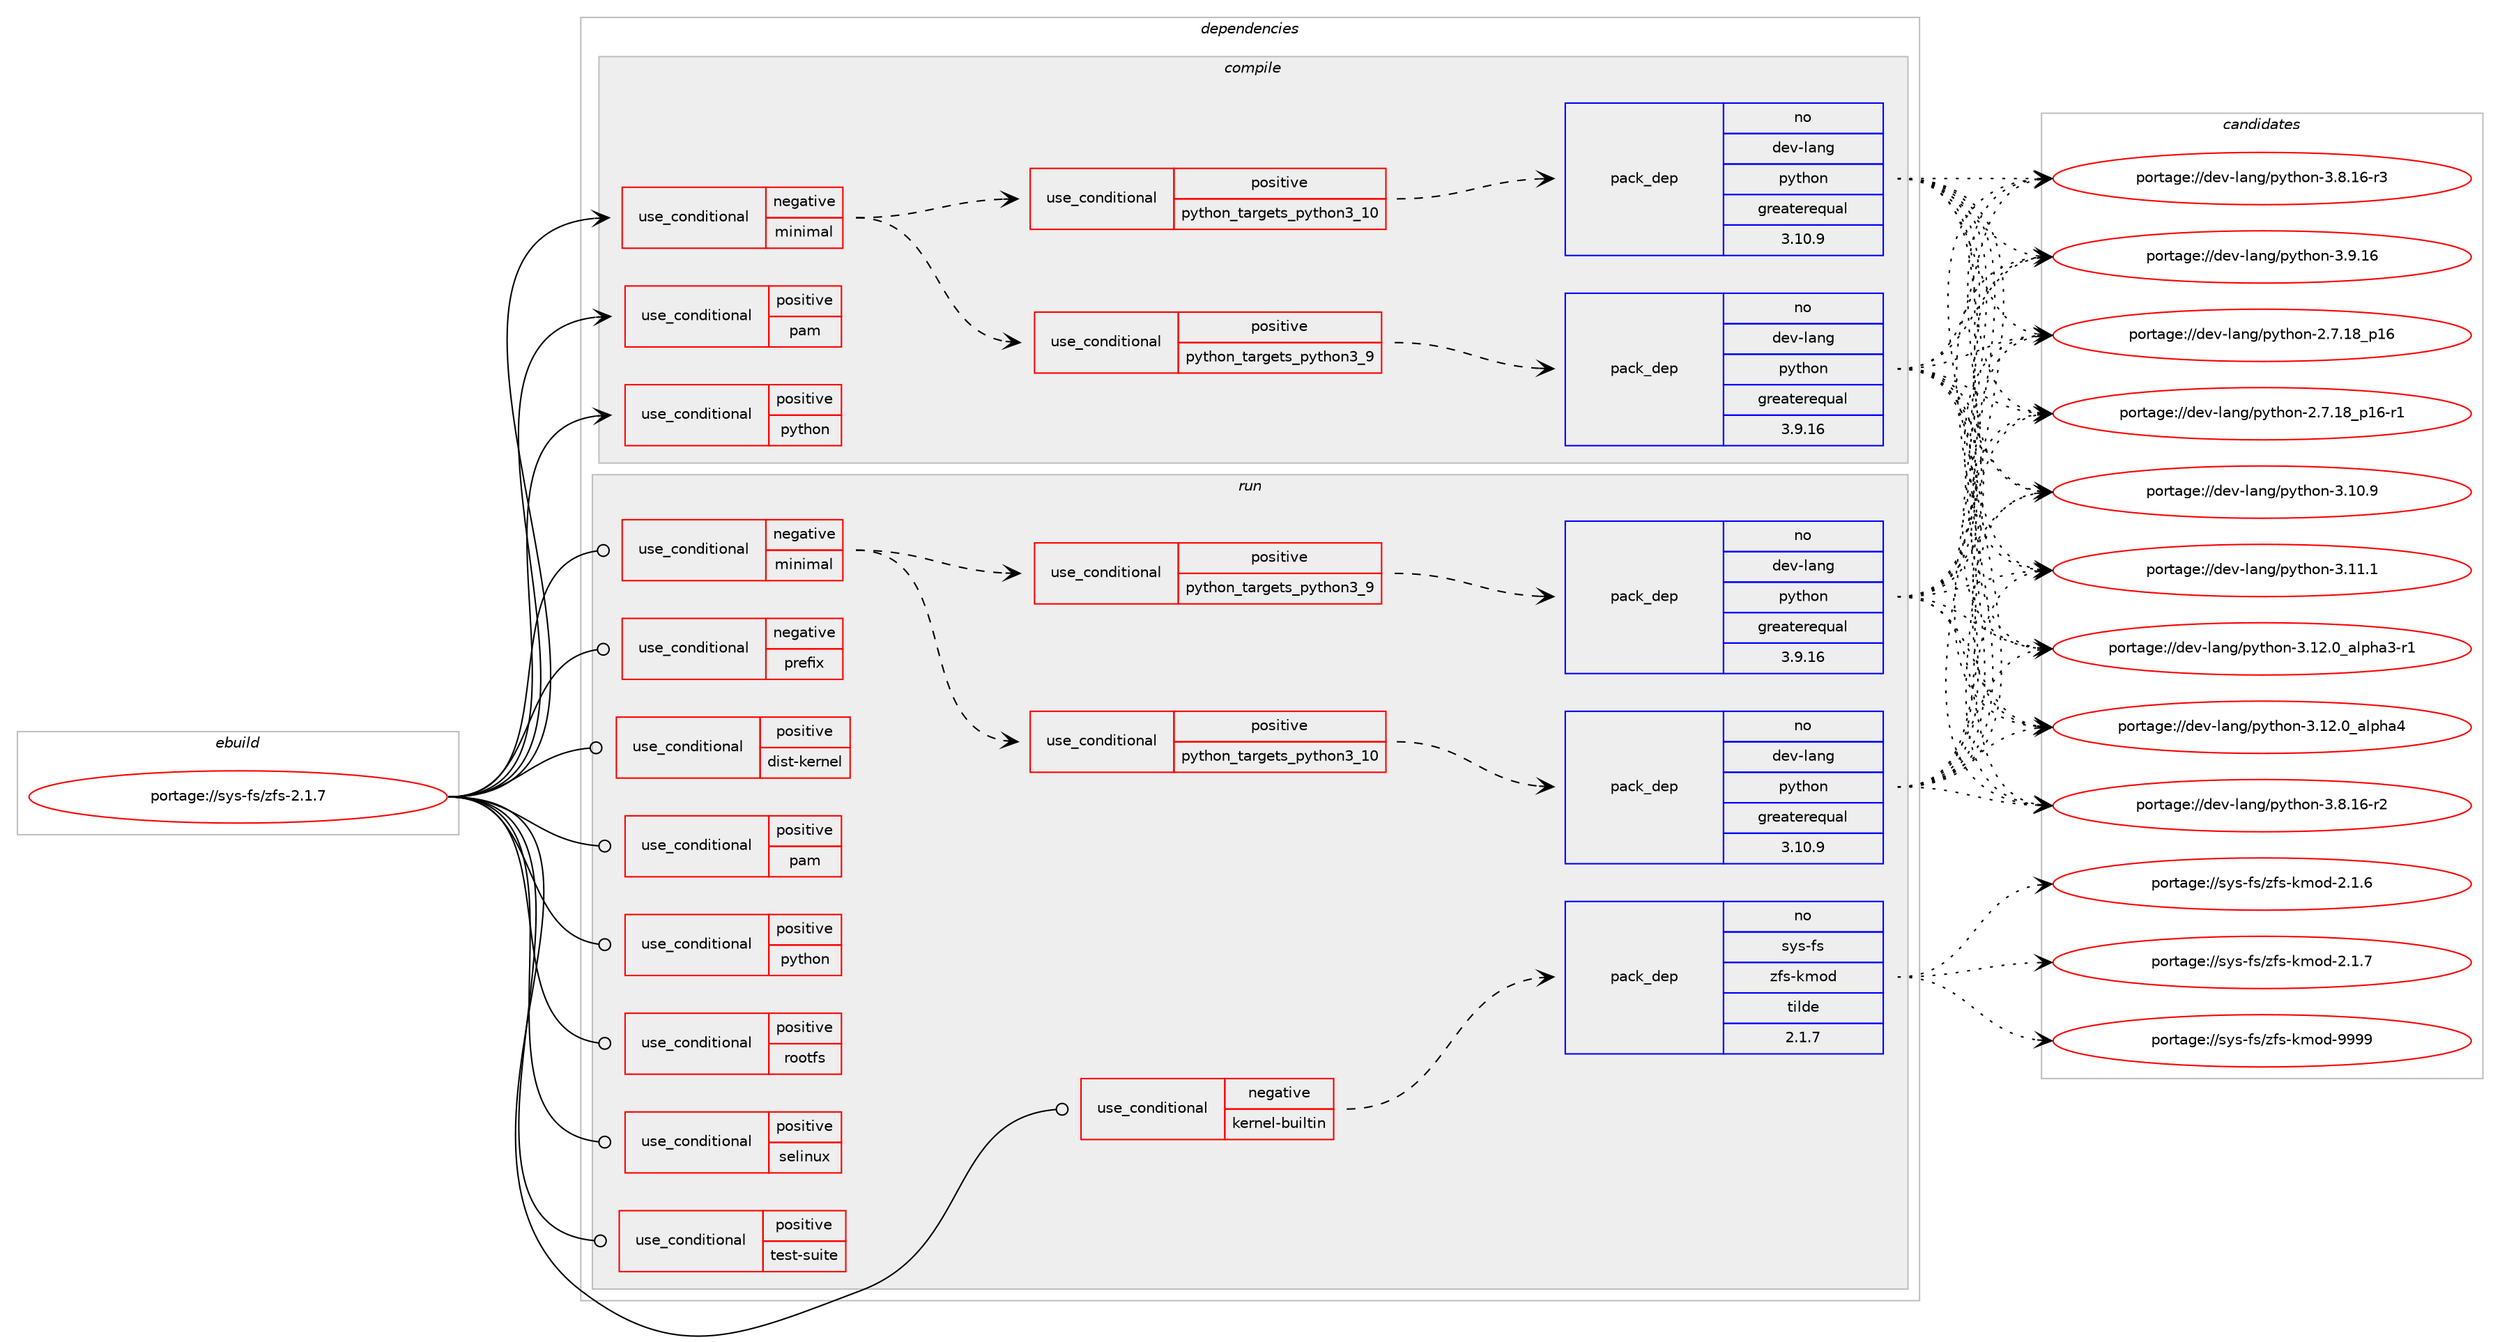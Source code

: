 digraph prolog {

# *************
# Graph options
# *************

newrank=true;
concentrate=true;
compound=true;
graph [rankdir=LR,fontname=Helvetica,fontsize=10,ranksep=1.5];#, ranksep=2.5, nodesep=0.2];
edge  [arrowhead=vee];
node  [fontname=Helvetica,fontsize=10];

# **********
# The ebuild
# **********

subgraph cluster_leftcol {
color=gray;
rank=same;
label=<<i>ebuild</i>>;
id [label="portage://sys-fs/zfs-2.1.7", color=red, width=4, href="../sys-fs/zfs-2.1.7.svg"];
}

# ****************
# The dependencies
# ****************

subgraph cluster_midcol {
color=gray;
label=<<i>dependencies</i>>;
subgraph cluster_compile {
fillcolor="#eeeeee";
style=filled;
label=<<i>compile</i>>;
subgraph cond6456 {
dependency10167 [label=<<TABLE BORDER="0" CELLBORDER="1" CELLSPACING="0" CELLPADDING="4"><TR><TD ROWSPAN="3" CELLPADDING="10">use_conditional</TD></TR><TR><TD>negative</TD></TR><TR><TD>minimal</TD></TR></TABLE>>, shape=none, color=red];
subgraph cond6457 {
dependency10168 [label=<<TABLE BORDER="0" CELLBORDER="1" CELLSPACING="0" CELLPADDING="4"><TR><TD ROWSPAN="3" CELLPADDING="10">use_conditional</TD></TR><TR><TD>positive</TD></TR><TR><TD>python_targets_python3_9</TD></TR></TABLE>>, shape=none, color=red];
subgraph pack3628 {
dependency10169 [label=<<TABLE BORDER="0" CELLBORDER="1" CELLSPACING="0" CELLPADDING="4" WIDTH="220"><TR><TD ROWSPAN="6" CELLPADDING="30">pack_dep</TD></TR><TR><TD WIDTH="110">no</TD></TR><TR><TD>dev-lang</TD></TR><TR><TD>python</TD></TR><TR><TD>greaterequal</TD></TR><TR><TD>3.9.16</TD></TR></TABLE>>, shape=none, color=blue];
}
dependency10168:e -> dependency10169:w [weight=20,style="dashed",arrowhead="vee"];
}
dependency10167:e -> dependency10168:w [weight=20,style="dashed",arrowhead="vee"];
subgraph cond6458 {
dependency10170 [label=<<TABLE BORDER="0" CELLBORDER="1" CELLSPACING="0" CELLPADDING="4"><TR><TD ROWSPAN="3" CELLPADDING="10">use_conditional</TD></TR><TR><TD>positive</TD></TR><TR><TD>python_targets_python3_10</TD></TR></TABLE>>, shape=none, color=red];
subgraph pack3629 {
dependency10171 [label=<<TABLE BORDER="0" CELLBORDER="1" CELLSPACING="0" CELLPADDING="4" WIDTH="220"><TR><TD ROWSPAN="6" CELLPADDING="30">pack_dep</TD></TR><TR><TD WIDTH="110">no</TD></TR><TR><TD>dev-lang</TD></TR><TR><TD>python</TD></TR><TR><TD>greaterequal</TD></TR><TR><TD>3.10.9</TD></TR></TABLE>>, shape=none, color=blue];
}
dependency10170:e -> dependency10171:w [weight=20,style="dashed",arrowhead="vee"];
}
dependency10167:e -> dependency10170:w [weight=20,style="dashed",arrowhead="vee"];
}
id:e -> dependency10167:w [weight=20,style="solid",arrowhead="vee"];
subgraph cond6459 {
dependency10172 [label=<<TABLE BORDER="0" CELLBORDER="1" CELLSPACING="0" CELLPADDING="4"><TR><TD ROWSPAN="3" CELLPADDING="10">use_conditional</TD></TR><TR><TD>positive</TD></TR><TR><TD>pam</TD></TR></TABLE>>, shape=none, color=red];
# *** BEGIN UNKNOWN DEPENDENCY TYPE (TODO) ***
# dependency10172 -> package_dependency(portage://sys-fs/zfs-2.1.7,install,no,sys-libs,pam,none,[,,],[],[])
# *** END UNKNOWN DEPENDENCY TYPE (TODO) ***

}
id:e -> dependency10172:w [weight=20,style="solid",arrowhead="vee"];
subgraph cond6460 {
dependency10173 [label=<<TABLE BORDER="0" CELLBORDER="1" CELLSPACING="0" CELLPADDING="4"><TR><TD ROWSPAN="3" CELLPADDING="10">use_conditional</TD></TR><TR><TD>positive</TD></TR><TR><TD>python</TD></TR></TABLE>>, shape=none, color=red];
# *** BEGIN UNKNOWN DEPENDENCY TYPE (TODO) ***
# dependency10173 -> package_dependency(portage://sys-fs/zfs-2.1.7,install,no,virtual,python-cffi,none,[,,],[],[use(optenable(python_targets_python3_9),negative),use(optenable(python_targets_python3_10),negative)])
# *** END UNKNOWN DEPENDENCY TYPE (TODO) ***

}
id:e -> dependency10173:w [weight=20,style="solid",arrowhead="vee"];
# *** BEGIN UNKNOWN DEPENDENCY TYPE (TODO) ***
# id -> package_dependency(portage://sys-fs/zfs-2.1.7,install,no,dev-libs,openssl,none,[,,],[slot(0),equal],[])
# *** END UNKNOWN DEPENDENCY TYPE (TODO) ***

# *** BEGIN UNKNOWN DEPENDENCY TYPE (TODO) ***
# id -> package_dependency(portage://sys-fs/zfs-2.1.7,install,no,net-libs,libtirpc,none,[,,],any_same_slot,[])
# *** END UNKNOWN DEPENDENCY TYPE (TODO) ***

# *** BEGIN UNKNOWN DEPENDENCY TYPE (TODO) ***
# id -> package_dependency(portage://sys-fs/zfs-2.1.7,install,no,sys-apps,util-linux,none,[,,],[],[])
# *** END UNKNOWN DEPENDENCY TYPE (TODO) ***

# *** BEGIN UNKNOWN DEPENDENCY TYPE (TODO) ***
# id -> package_dependency(portage://sys-fs/zfs-2.1.7,install,no,sys-libs,zlib,none,[,,],[],[])
# *** END UNKNOWN DEPENDENCY TYPE (TODO) ***

# *** BEGIN UNKNOWN DEPENDENCY TYPE (TODO) ***
# id -> package_dependency(portage://sys-fs/zfs-2.1.7,install,no,virtual,libudev,none,[,,],any_same_slot,[])
# *** END UNKNOWN DEPENDENCY TYPE (TODO) ***

}
subgraph cluster_compileandrun {
fillcolor="#eeeeee";
style=filled;
label=<<i>compile and run</i>>;
}
subgraph cluster_run {
fillcolor="#eeeeee";
style=filled;
label=<<i>run</i>>;
subgraph cond6461 {
dependency10174 [label=<<TABLE BORDER="0" CELLBORDER="1" CELLSPACING="0" CELLPADDING="4"><TR><TD ROWSPAN="3" CELLPADDING="10">use_conditional</TD></TR><TR><TD>negative</TD></TR><TR><TD>kernel-builtin</TD></TR></TABLE>>, shape=none, color=red];
subgraph pack3630 {
dependency10175 [label=<<TABLE BORDER="0" CELLBORDER="1" CELLSPACING="0" CELLPADDING="4" WIDTH="220"><TR><TD ROWSPAN="6" CELLPADDING="30">pack_dep</TD></TR><TR><TD WIDTH="110">no</TD></TR><TR><TD>sys-fs</TD></TR><TR><TD>zfs-kmod</TD></TR><TR><TD>tilde</TD></TR><TR><TD>2.1.7</TD></TR></TABLE>>, shape=none, color=blue];
}
dependency10174:e -> dependency10175:w [weight=20,style="dashed",arrowhead="vee"];
}
id:e -> dependency10174:w [weight=20,style="solid",arrowhead="odot"];
subgraph cond6462 {
dependency10176 [label=<<TABLE BORDER="0" CELLBORDER="1" CELLSPACING="0" CELLPADDING="4"><TR><TD ROWSPAN="3" CELLPADDING="10">use_conditional</TD></TR><TR><TD>negative</TD></TR><TR><TD>minimal</TD></TR></TABLE>>, shape=none, color=red];
subgraph cond6463 {
dependency10177 [label=<<TABLE BORDER="0" CELLBORDER="1" CELLSPACING="0" CELLPADDING="4"><TR><TD ROWSPAN="3" CELLPADDING="10">use_conditional</TD></TR><TR><TD>positive</TD></TR><TR><TD>python_targets_python3_9</TD></TR></TABLE>>, shape=none, color=red];
subgraph pack3631 {
dependency10178 [label=<<TABLE BORDER="0" CELLBORDER="1" CELLSPACING="0" CELLPADDING="4" WIDTH="220"><TR><TD ROWSPAN="6" CELLPADDING="30">pack_dep</TD></TR><TR><TD WIDTH="110">no</TD></TR><TR><TD>dev-lang</TD></TR><TR><TD>python</TD></TR><TR><TD>greaterequal</TD></TR><TR><TD>3.9.16</TD></TR></TABLE>>, shape=none, color=blue];
}
dependency10177:e -> dependency10178:w [weight=20,style="dashed",arrowhead="vee"];
}
dependency10176:e -> dependency10177:w [weight=20,style="dashed",arrowhead="vee"];
subgraph cond6464 {
dependency10179 [label=<<TABLE BORDER="0" CELLBORDER="1" CELLSPACING="0" CELLPADDING="4"><TR><TD ROWSPAN="3" CELLPADDING="10">use_conditional</TD></TR><TR><TD>positive</TD></TR><TR><TD>python_targets_python3_10</TD></TR></TABLE>>, shape=none, color=red];
subgraph pack3632 {
dependency10180 [label=<<TABLE BORDER="0" CELLBORDER="1" CELLSPACING="0" CELLPADDING="4" WIDTH="220"><TR><TD ROWSPAN="6" CELLPADDING="30">pack_dep</TD></TR><TR><TD WIDTH="110">no</TD></TR><TR><TD>dev-lang</TD></TR><TR><TD>python</TD></TR><TR><TD>greaterequal</TD></TR><TR><TD>3.10.9</TD></TR></TABLE>>, shape=none, color=blue];
}
dependency10179:e -> dependency10180:w [weight=20,style="dashed",arrowhead="vee"];
}
dependency10176:e -> dependency10179:w [weight=20,style="dashed",arrowhead="vee"];
}
id:e -> dependency10176:w [weight=20,style="solid",arrowhead="odot"];
subgraph cond6465 {
dependency10181 [label=<<TABLE BORDER="0" CELLBORDER="1" CELLSPACING="0" CELLPADDING="4"><TR><TD ROWSPAN="3" CELLPADDING="10">use_conditional</TD></TR><TR><TD>negative</TD></TR><TR><TD>prefix</TD></TR></TABLE>>, shape=none, color=red];
# *** BEGIN UNKNOWN DEPENDENCY TYPE (TODO) ***
# dependency10181 -> package_dependency(portage://sys-fs/zfs-2.1.7,run,no,virtual,udev,none,[,,],[],[])
# *** END UNKNOWN DEPENDENCY TYPE (TODO) ***

}
id:e -> dependency10181:w [weight=20,style="solid",arrowhead="odot"];
subgraph cond6466 {
dependency10182 [label=<<TABLE BORDER="0" CELLBORDER="1" CELLSPACING="0" CELLPADDING="4"><TR><TD ROWSPAN="3" CELLPADDING="10">use_conditional</TD></TR><TR><TD>positive</TD></TR><TR><TD>dist-kernel</TD></TR></TABLE>>, shape=none, color=red];
# *** BEGIN UNKNOWN DEPENDENCY TYPE (TODO) ***
# dependency10182 -> package_dependency(portage://sys-fs/zfs-2.1.7,run,no,virtual,dist-kernel,none,[,,],any_same_slot,[])
# *** END UNKNOWN DEPENDENCY TYPE (TODO) ***

}
id:e -> dependency10182:w [weight=20,style="solid",arrowhead="odot"];
subgraph cond6467 {
dependency10183 [label=<<TABLE BORDER="0" CELLBORDER="1" CELLSPACING="0" CELLPADDING="4"><TR><TD ROWSPAN="3" CELLPADDING="10">use_conditional</TD></TR><TR><TD>positive</TD></TR><TR><TD>pam</TD></TR></TABLE>>, shape=none, color=red];
# *** BEGIN UNKNOWN DEPENDENCY TYPE (TODO) ***
# dependency10183 -> package_dependency(portage://sys-fs/zfs-2.1.7,run,no,sys-libs,pam,none,[,,],[],[])
# *** END UNKNOWN DEPENDENCY TYPE (TODO) ***

}
id:e -> dependency10183:w [weight=20,style="solid",arrowhead="odot"];
subgraph cond6468 {
dependency10184 [label=<<TABLE BORDER="0" CELLBORDER="1" CELLSPACING="0" CELLPADDING="4"><TR><TD ROWSPAN="3" CELLPADDING="10">use_conditional</TD></TR><TR><TD>positive</TD></TR><TR><TD>python</TD></TR></TABLE>>, shape=none, color=red];
# *** BEGIN UNKNOWN DEPENDENCY TYPE (TODO) ***
# dependency10184 -> package_dependency(portage://sys-fs/zfs-2.1.7,run,no,virtual,python-cffi,none,[,,],[],[use(optenable(python_targets_python3_9),negative),use(optenable(python_targets_python3_10),negative)])
# *** END UNKNOWN DEPENDENCY TYPE (TODO) ***

}
id:e -> dependency10184:w [weight=20,style="solid",arrowhead="odot"];
subgraph cond6469 {
dependency10185 [label=<<TABLE BORDER="0" CELLBORDER="1" CELLSPACING="0" CELLPADDING="4"><TR><TD ROWSPAN="3" CELLPADDING="10">use_conditional</TD></TR><TR><TD>positive</TD></TR><TR><TD>rootfs</TD></TR></TABLE>>, shape=none, color=red];
# *** BEGIN UNKNOWN DEPENDENCY TYPE (TODO) ***
# dependency10185 -> package_dependency(portage://sys-fs/zfs-2.1.7,run,no,app-arch,cpio,none,[,,],[],[])
# *** END UNKNOWN DEPENDENCY TYPE (TODO) ***

# *** BEGIN UNKNOWN DEPENDENCY TYPE (TODO) ***
# dependency10185 -> package_dependency(portage://sys-fs/zfs-2.1.7,run,no,app-misc,pax-utils,none,[,,],[],[])
# *** END UNKNOWN DEPENDENCY TYPE (TODO) ***

}
id:e -> dependency10185:w [weight=20,style="solid",arrowhead="odot"];
subgraph cond6470 {
dependency10186 [label=<<TABLE BORDER="0" CELLBORDER="1" CELLSPACING="0" CELLPADDING="4"><TR><TD ROWSPAN="3" CELLPADDING="10">use_conditional</TD></TR><TR><TD>positive</TD></TR><TR><TD>selinux</TD></TR></TABLE>>, shape=none, color=red];
# *** BEGIN UNKNOWN DEPENDENCY TYPE (TODO) ***
# dependency10186 -> package_dependency(portage://sys-fs/zfs-2.1.7,run,no,sec-policy,selinux-zfs,none,[,,],[],[])
# *** END UNKNOWN DEPENDENCY TYPE (TODO) ***

}
id:e -> dependency10186:w [weight=20,style="solid",arrowhead="odot"];
subgraph cond6471 {
dependency10187 [label=<<TABLE BORDER="0" CELLBORDER="1" CELLSPACING="0" CELLPADDING="4"><TR><TD ROWSPAN="3" CELLPADDING="10">use_conditional</TD></TR><TR><TD>positive</TD></TR><TR><TD>test-suite</TD></TR></TABLE>>, shape=none, color=red];
# *** BEGIN UNKNOWN DEPENDENCY TYPE (TODO) ***
# dependency10187 -> package_dependency(portage://sys-fs/zfs-2.1.7,run,no,app-shells,ksh,none,[,,],[],[])
# *** END UNKNOWN DEPENDENCY TYPE (TODO) ***

# *** BEGIN UNKNOWN DEPENDENCY TYPE (TODO) ***
# dependency10187 -> package_dependency(portage://sys-fs/zfs-2.1.7,run,no,sys-apps,kmod,none,[,,],[],[use(enable(tools),none)])
# *** END UNKNOWN DEPENDENCY TYPE (TODO) ***

# *** BEGIN UNKNOWN DEPENDENCY TYPE (TODO) ***
# dependency10187 -> package_dependency(portage://sys-fs/zfs-2.1.7,run,no,sys-apps,util-linux,none,[,,],[],[])
# *** END UNKNOWN DEPENDENCY TYPE (TODO) ***

# *** BEGIN UNKNOWN DEPENDENCY TYPE (TODO) ***
# dependency10187 -> package_dependency(portage://sys-fs/zfs-2.1.7,run,no,sys-devel,bc,none,[,,],[],[])
# *** END UNKNOWN DEPENDENCY TYPE (TODO) ***

# *** BEGIN UNKNOWN DEPENDENCY TYPE (TODO) ***
# dependency10187 -> package_dependency(portage://sys-fs/zfs-2.1.7,run,no,sys-block,parted,none,[,,],[],[])
# *** END UNKNOWN DEPENDENCY TYPE (TODO) ***

# *** BEGIN UNKNOWN DEPENDENCY TYPE (TODO) ***
# dependency10187 -> package_dependency(portage://sys-fs/zfs-2.1.7,run,no,sys-fs,lsscsi,none,[,,],[],[])
# *** END UNKNOWN DEPENDENCY TYPE (TODO) ***

# *** BEGIN UNKNOWN DEPENDENCY TYPE (TODO) ***
# dependency10187 -> package_dependency(portage://sys-fs/zfs-2.1.7,run,no,sys-fs,mdadm,none,[,,],[],[])
# *** END UNKNOWN DEPENDENCY TYPE (TODO) ***

# *** BEGIN UNKNOWN DEPENDENCY TYPE (TODO) ***
# dependency10187 -> package_dependency(portage://sys-fs/zfs-2.1.7,run,no,sys-process,procps,none,[,,],[],[])
# *** END UNKNOWN DEPENDENCY TYPE (TODO) ***

}
id:e -> dependency10187:w [weight=20,style="solid",arrowhead="odot"];
# *** BEGIN UNKNOWN DEPENDENCY TYPE (TODO) ***
# id -> package_dependency(portage://sys-fs/zfs-2.1.7,run,no,app-alternatives,awk,none,[,,],[],[])
# *** END UNKNOWN DEPENDENCY TYPE (TODO) ***

# *** BEGIN UNKNOWN DEPENDENCY TYPE (TODO) ***
# id -> package_dependency(portage://sys-fs/zfs-2.1.7,run,no,dev-libs,openssl,none,[,,],[slot(0),equal],[])
# *** END UNKNOWN DEPENDENCY TYPE (TODO) ***

# *** BEGIN UNKNOWN DEPENDENCY TYPE (TODO) ***
# id -> package_dependency(portage://sys-fs/zfs-2.1.7,run,no,net-libs,libtirpc,none,[,,],any_same_slot,[])
# *** END UNKNOWN DEPENDENCY TYPE (TODO) ***

# *** BEGIN UNKNOWN DEPENDENCY TYPE (TODO) ***
# id -> package_dependency(portage://sys-fs/zfs-2.1.7,run,no,sys-apps,util-linux,none,[,,],[],[])
# *** END UNKNOWN DEPENDENCY TYPE (TODO) ***

# *** BEGIN UNKNOWN DEPENDENCY TYPE (TODO) ***
# id -> package_dependency(portage://sys-fs/zfs-2.1.7,run,no,sys-fs,udev-init-scripts,none,[,,],[],[])
# *** END UNKNOWN DEPENDENCY TYPE (TODO) ***

# *** BEGIN UNKNOWN DEPENDENCY TYPE (TODO) ***
# id -> package_dependency(portage://sys-fs/zfs-2.1.7,run,no,sys-libs,zlib,none,[,,],[],[])
# *** END UNKNOWN DEPENDENCY TYPE (TODO) ***

# *** BEGIN UNKNOWN DEPENDENCY TYPE (TODO) ***
# id -> package_dependency(portage://sys-fs/zfs-2.1.7,run,no,virtual,libudev,none,[,,],any_same_slot,[])
# *** END UNKNOWN DEPENDENCY TYPE (TODO) ***

}
}

# **************
# The candidates
# **************

subgraph cluster_choices {
rank=same;
color=gray;
label=<<i>candidates</i>>;

subgraph choice3628 {
color=black;
nodesep=1;
choice10010111845108971101034711212111610411111045504655464956951124954 [label="portage://dev-lang/python-2.7.18_p16", color=red, width=4,href="../dev-lang/python-2.7.18_p16.svg"];
choice100101118451089711010347112121116104111110455046554649569511249544511449 [label="portage://dev-lang/python-2.7.18_p16-r1", color=red, width=4,href="../dev-lang/python-2.7.18_p16-r1.svg"];
choice10010111845108971101034711212111610411111045514649484657 [label="portage://dev-lang/python-3.10.9", color=red, width=4,href="../dev-lang/python-3.10.9.svg"];
choice10010111845108971101034711212111610411111045514649494649 [label="portage://dev-lang/python-3.11.1", color=red, width=4,href="../dev-lang/python-3.11.1.svg"];
choice10010111845108971101034711212111610411111045514649504648959710811210497514511449 [label="portage://dev-lang/python-3.12.0_alpha3-r1", color=red, width=4,href="../dev-lang/python-3.12.0_alpha3-r1.svg"];
choice1001011184510897110103471121211161041111104551464950464895971081121049752 [label="portage://dev-lang/python-3.12.0_alpha4", color=red, width=4,href="../dev-lang/python-3.12.0_alpha4.svg"];
choice100101118451089711010347112121116104111110455146564649544511450 [label="portage://dev-lang/python-3.8.16-r2", color=red, width=4,href="../dev-lang/python-3.8.16-r2.svg"];
choice100101118451089711010347112121116104111110455146564649544511451 [label="portage://dev-lang/python-3.8.16-r3", color=red, width=4,href="../dev-lang/python-3.8.16-r3.svg"];
choice10010111845108971101034711212111610411111045514657464954 [label="portage://dev-lang/python-3.9.16", color=red, width=4,href="../dev-lang/python-3.9.16.svg"];
dependency10169:e -> choice10010111845108971101034711212111610411111045504655464956951124954:w [style=dotted,weight="100"];
dependency10169:e -> choice100101118451089711010347112121116104111110455046554649569511249544511449:w [style=dotted,weight="100"];
dependency10169:e -> choice10010111845108971101034711212111610411111045514649484657:w [style=dotted,weight="100"];
dependency10169:e -> choice10010111845108971101034711212111610411111045514649494649:w [style=dotted,weight="100"];
dependency10169:e -> choice10010111845108971101034711212111610411111045514649504648959710811210497514511449:w [style=dotted,weight="100"];
dependency10169:e -> choice1001011184510897110103471121211161041111104551464950464895971081121049752:w [style=dotted,weight="100"];
dependency10169:e -> choice100101118451089711010347112121116104111110455146564649544511450:w [style=dotted,weight="100"];
dependency10169:e -> choice100101118451089711010347112121116104111110455146564649544511451:w [style=dotted,weight="100"];
dependency10169:e -> choice10010111845108971101034711212111610411111045514657464954:w [style=dotted,weight="100"];
}
subgraph choice3629 {
color=black;
nodesep=1;
choice10010111845108971101034711212111610411111045504655464956951124954 [label="portage://dev-lang/python-2.7.18_p16", color=red, width=4,href="../dev-lang/python-2.7.18_p16.svg"];
choice100101118451089711010347112121116104111110455046554649569511249544511449 [label="portage://dev-lang/python-2.7.18_p16-r1", color=red, width=4,href="../dev-lang/python-2.7.18_p16-r1.svg"];
choice10010111845108971101034711212111610411111045514649484657 [label="portage://dev-lang/python-3.10.9", color=red, width=4,href="../dev-lang/python-3.10.9.svg"];
choice10010111845108971101034711212111610411111045514649494649 [label="portage://dev-lang/python-3.11.1", color=red, width=4,href="../dev-lang/python-3.11.1.svg"];
choice10010111845108971101034711212111610411111045514649504648959710811210497514511449 [label="portage://dev-lang/python-3.12.0_alpha3-r1", color=red, width=4,href="../dev-lang/python-3.12.0_alpha3-r1.svg"];
choice1001011184510897110103471121211161041111104551464950464895971081121049752 [label="portage://dev-lang/python-3.12.0_alpha4", color=red, width=4,href="../dev-lang/python-3.12.0_alpha4.svg"];
choice100101118451089711010347112121116104111110455146564649544511450 [label="portage://dev-lang/python-3.8.16-r2", color=red, width=4,href="../dev-lang/python-3.8.16-r2.svg"];
choice100101118451089711010347112121116104111110455146564649544511451 [label="portage://dev-lang/python-3.8.16-r3", color=red, width=4,href="../dev-lang/python-3.8.16-r3.svg"];
choice10010111845108971101034711212111610411111045514657464954 [label="portage://dev-lang/python-3.9.16", color=red, width=4,href="../dev-lang/python-3.9.16.svg"];
dependency10171:e -> choice10010111845108971101034711212111610411111045504655464956951124954:w [style=dotted,weight="100"];
dependency10171:e -> choice100101118451089711010347112121116104111110455046554649569511249544511449:w [style=dotted,weight="100"];
dependency10171:e -> choice10010111845108971101034711212111610411111045514649484657:w [style=dotted,weight="100"];
dependency10171:e -> choice10010111845108971101034711212111610411111045514649494649:w [style=dotted,weight="100"];
dependency10171:e -> choice10010111845108971101034711212111610411111045514649504648959710811210497514511449:w [style=dotted,weight="100"];
dependency10171:e -> choice1001011184510897110103471121211161041111104551464950464895971081121049752:w [style=dotted,weight="100"];
dependency10171:e -> choice100101118451089711010347112121116104111110455146564649544511450:w [style=dotted,weight="100"];
dependency10171:e -> choice100101118451089711010347112121116104111110455146564649544511451:w [style=dotted,weight="100"];
dependency10171:e -> choice10010111845108971101034711212111610411111045514657464954:w [style=dotted,weight="100"];
}
subgraph choice3630 {
color=black;
nodesep=1;
choice115121115451021154712210211545107109111100455046494654 [label="portage://sys-fs/zfs-kmod-2.1.6", color=red, width=4,href="../sys-fs/zfs-kmod-2.1.6.svg"];
choice115121115451021154712210211545107109111100455046494655 [label="portage://sys-fs/zfs-kmod-2.1.7", color=red, width=4,href="../sys-fs/zfs-kmod-2.1.7.svg"];
choice1151211154510211547122102115451071091111004557575757 [label="portage://sys-fs/zfs-kmod-9999", color=red, width=4,href="../sys-fs/zfs-kmod-9999.svg"];
dependency10175:e -> choice115121115451021154712210211545107109111100455046494654:w [style=dotted,weight="100"];
dependency10175:e -> choice115121115451021154712210211545107109111100455046494655:w [style=dotted,weight="100"];
dependency10175:e -> choice1151211154510211547122102115451071091111004557575757:w [style=dotted,weight="100"];
}
subgraph choice3631 {
color=black;
nodesep=1;
choice10010111845108971101034711212111610411111045504655464956951124954 [label="portage://dev-lang/python-2.7.18_p16", color=red, width=4,href="../dev-lang/python-2.7.18_p16.svg"];
choice100101118451089711010347112121116104111110455046554649569511249544511449 [label="portage://dev-lang/python-2.7.18_p16-r1", color=red, width=4,href="../dev-lang/python-2.7.18_p16-r1.svg"];
choice10010111845108971101034711212111610411111045514649484657 [label="portage://dev-lang/python-3.10.9", color=red, width=4,href="../dev-lang/python-3.10.9.svg"];
choice10010111845108971101034711212111610411111045514649494649 [label="portage://dev-lang/python-3.11.1", color=red, width=4,href="../dev-lang/python-3.11.1.svg"];
choice10010111845108971101034711212111610411111045514649504648959710811210497514511449 [label="portage://dev-lang/python-3.12.0_alpha3-r1", color=red, width=4,href="../dev-lang/python-3.12.0_alpha3-r1.svg"];
choice1001011184510897110103471121211161041111104551464950464895971081121049752 [label="portage://dev-lang/python-3.12.0_alpha4", color=red, width=4,href="../dev-lang/python-3.12.0_alpha4.svg"];
choice100101118451089711010347112121116104111110455146564649544511450 [label="portage://dev-lang/python-3.8.16-r2", color=red, width=4,href="../dev-lang/python-3.8.16-r2.svg"];
choice100101118451089711010347112121116104111110455146564649544511451 [label="portage://dev-lang/python-3.8.16-r3", color=red, width=4,href="../dev-lang/python-3.8.16-r3.svg"];
choice10010111845108971101034711212111610411111045514657464954 [label="portage://dev-lang/python-3.9.16", color=red, width=4,href="../dev-lang/python-3.9.16.svg"];
dependency10178:e -> choice10010111845108971101034711212111610411111045504655464956951124954:w [style=dotted,weight="100"];
dependency10178:e -> choice100101118451089711010347112121116104111110455046554649569511249544511449:w [style=dotted,weight="100"];
dependency10178:e -> choice10010111845108971101034711212111610411111045514649484657:w [style=dotted,weight="100"];
dependency10178:e -> choice10010111845108971101034711212111610411111045514649494649:w [style=dotted,weight="100"];
dependency10178:e -> choice10010111845108971101034711212111610411111045514649504648959710811210497514511449:w [style=dotted,weight="100"];
dependency10178:e -> choice1001011184510897110103471121211161041111104551464950464895971081121049752:w [style=dotted,weight="100"];
dependency10178:e -> choice100101118451089711010347112121116104111110455146564649544511450:w [style=dotted,weight="100"];
dependency10178:e -> choice100101118451089711010347112121116104111110455146564649544511451:w [style=dotted,weight="100"];
dependency10178:e -> choice10010111845108971101034711212111610411111045514657464954:w [style=dotted,weight="100"];
}
subgraph choice3632 {
color=black;
nodesep=1;
choice10010111845108971101034711212111610411111045504655464956951124954 [label="portage://dev-lang/python-2.7.18_p16", color=red, width=4,href="../dev-lang/python-2.7.18_p16.svg"];
choice100101118451089711010347112121116104111110455046554649569511249544511449 [label="portage://dev-lang/python-2.7.18_p16-r1", color=red, width=4,href="../dev-lang/python-2.7.18_p16-r1.svg"];
choice10010111845108971101034711212111610411111045514649484657 [label="portage://dev-lang/python-3.10.9", color=red, width=4,href="../dev-lang/python-3.10.9.svg"];
choice10010111845108971101034711212111610411111045514649494649 [label="portage://dev-lang/python-3.11.1", color=red, width=4,href="../dev-lang/python-3.11.1.svg"];
choice10010111845108971101034711212111610411111045514649504648959710811210497514511449 [label="portage://dev-lang/python-3.12.0_alpha3-r1", color=red, width=4,href="../dev-lang/python-3.12.0_alpha3-r1.svg"];
choice1001011184510897110103471121211161041111104551464950464895971081121049752 [label="portage://dev-lang/python-3.12.0_alpha4", color=red, width=4,href="../dev-lang/python-3.12.0_alpha4.svg"];
choice100101118451089711010347112121116104111110455146564649544511450 [label="portage://dev-lang/python-3.8.16-r2", color=red, width=4,href="../dev-lang/python-3.8.16-r2.svg"];
choice100101118451089711010347112121116104111110455146564649544511451 [label="portage://dev-lang/python-3.8.16-r3", color=red, width=4,href="../dev-lang/python-3.8.16-r3.svg"];
choice10010111845108971101034711212111610411111045514657464954 [label="portage://dev-lang/python-3.9.16", color=red, width=4,href="../dev-lang/python-3.9.16.svg"];
dependency10180:e -> choice10010111845108971101034711212111610411111045504655464956951124954:w [style=dotted,weight="100"];
dependency10180:e -> choice100101118451089711010347112121116104111110455046554649569511249544511449:w [style=dotted,weight="100"];
dependency10180:e -> choice10010111845108971101034711212111610411111045514649484657:w [style=dotted,weight="100"];
dependency10180:e -> choice10010111845108971101034711212111610411111045514649494649:w [style=dotted,weight="100"];
dependency10180:e -> choice10010111845108971101034711212111610411111045514649504648959710811210497514511449:w [style=dotted,weight="100"];
dependency10180:e -> choice1001011184510897110103471121211161041111104551464950464895971081121049752:w [style=dotted,weight="100"];
dependency10180:e -> choice100101118451089711010347112121116104111110455146564649544511450:w [style=dotted,weight="100"];
dependency10180:e -> choice100101118451089711010347112121116104111110455146564649544511451:w [style=dotted,weight="100"];
dependency10180:e -> choice10010111845108971101034711212111610411111045514657464954:w [style=dotted,weight="100"];
}
}

}
